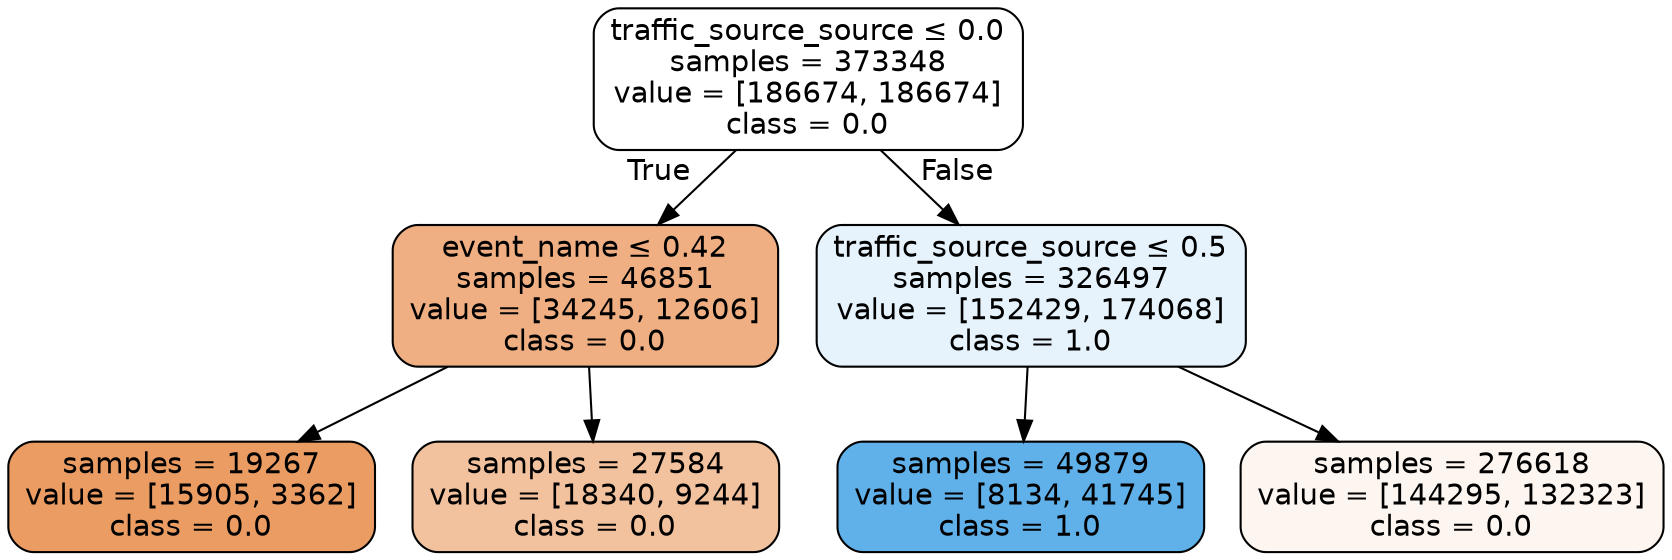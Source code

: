 digraph Tree {
node [shape=box, style="filled, rounded", color="black", fontname="helvetica"] ;
edge [fontname="helvetica"] ;
0 [label=<traffic_source_source &le; 0.0<br/>samples = 373348<br/>value = [186674, 186674]<br/>class = 0.0>, fillcolor="#ffffff"] ;
1 [label=<event_name &le; 0.42<br/>samples = 46851<br/>value = [34245, 12606]<br/>class = 0.0>, fillcolor="#efaf82"] ;
0 -> 1 [labeldistance=2.5, labelangle=45, headlabel="True"] ;
2 [label=<samples = 19267<br/>value = [15905, 3362]<br/>class = 0.0>, fillcolor="#ea9c63"] ;
1 -> 2 ;
3 [label=<samples = 27584<br/>value = [18340, 9244]<br/>class = 0.0>, fillcolor="#f2c19d"] ;
1 -> 3 ;
4 [label=<traffic_source_source &le; 0.5<br/>samples = 326497<br/>value = [152429, 174068]<br/>class = 1.0>, fillcolor="#e6f3fc"] ;
0 -> 4 [labeldistance=2.5, labelangle=-45, headlabel="False"] ;
5 [label=<samples = 49879<br/>value = [8134, 41745]<br/>class = 1.0>, fillcolor="#60b0ea"] ;
4 -> 5 ;
6 [label=<samples = 276618<br/>value = [144295, 132323]<br/>class = 0.0>, fillcolor="#fdf5ef"] ;
4 -> 6 ;
}